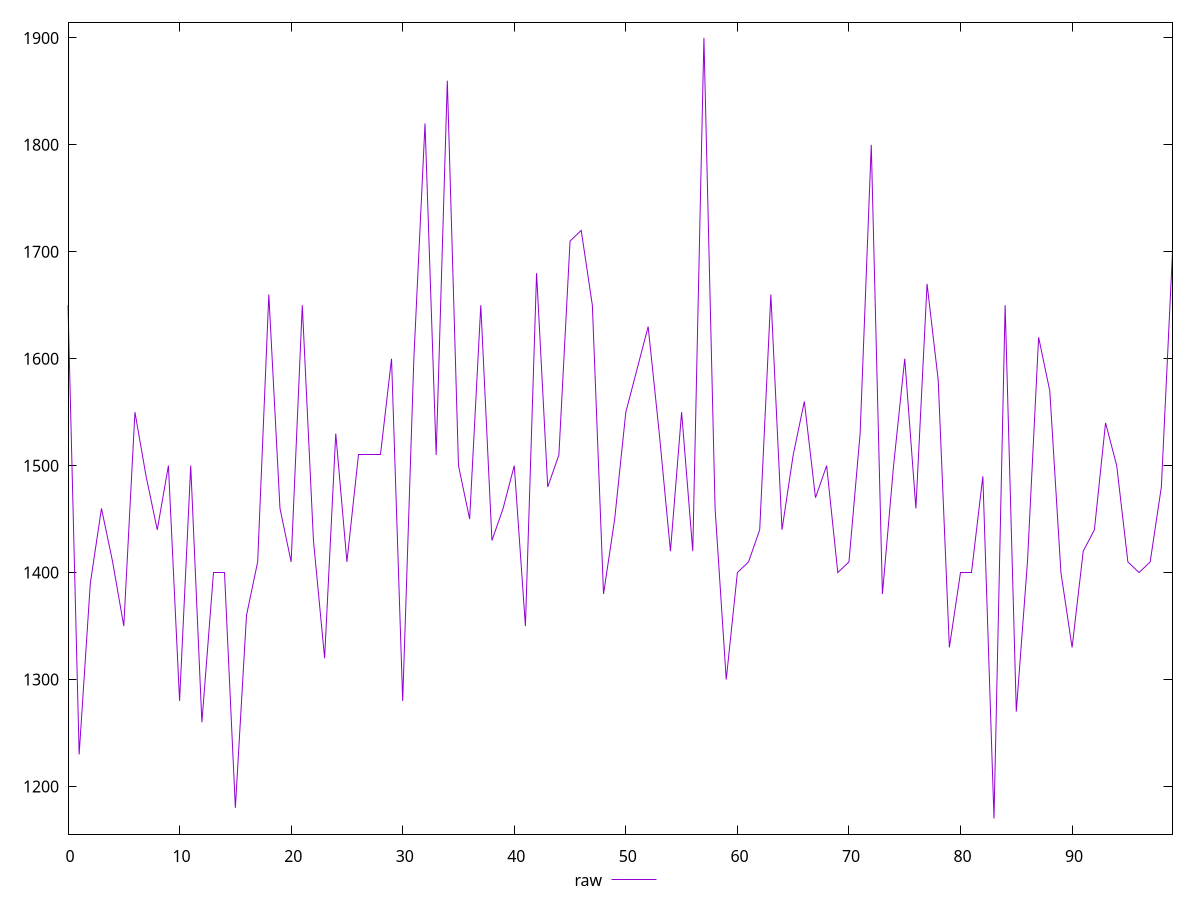 reset

$raw <<EOF
0 1650
1 1230
2 1390
3 1460
4 1410
5 1350
6 1550
7 1490
8 1440
9 1500
10 1280
11 1500
12 1260
13 1400
14 1400
15 1180
16 1360
17 1410
18 1660
19 1460
20 1410
21 1650
22 1430
23 1320
24 1530
25 1410
26 1510
27 1510
28 1510
29 1600
30 1280
31 1600
32 1820
33 1510
34 1860
35 1500
36 1450
37 1650
38 1430
39 1460
40 1500
41 1350
42 1680
43 1480
44 1510
45 1710
46 1720
47 1650
48 1380
49 1450
50 1550
51 1590
52 1630
53 1530
54 1420
55 1550
56 1420
57 1900
58 1460
59 1300
60 1400
61 1410
62 1440
63 1660
64 1440
65 1510
66 1560
67 1470
68 1500
69 1400
70 1410
71 1530
72 1800
73 1380
74 1500
75 1600
76 1460
77 1670
78 1580
79 1330
80 1400
81 1400
82 1490
83 1170
84 1650
85 1270
86 1410
87 1620
88 1570
89 1400
90 1330
91 1420
92 1440
93 1540
94 1500
95 1410
96 1400
97 1410
98 1480
99 1700
EOF

set key outside below
set xrange [0:99]
set yrange [1155.4:1914.6]
set trange [1155.4:1914.6]
set terminal svg size 640, 500 enhanced background rgb 'white'
set output "report_00015_2021-02-09T16-11-33.973Z/uses-text-compression/samples/pages+cached+noadtech+nomedia+nocss/raw/values.svg"

plot $raw title "raw" with line

reset
